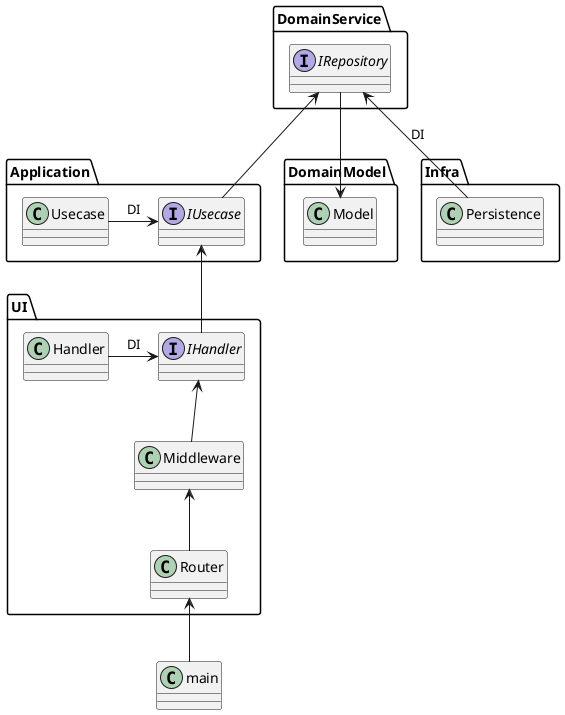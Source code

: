@startuml
package DomainModel {
  class Model
}

package DomainService {
  interface IRepository
}

package Application {
  class Usecase
  interface IUsecase
}

package Infra {
  class Persistence
}
package UI {
  class Router
  class Middleware
  interface IHandler
  class Handler
}
class main

Model <-up- IRepository
IUsecase -up-> IRepository
Persistence -up-> IRepository: DI
Usecase -right-> IUsecase: DI
IHandler -up-> IUsecase
Handler -right-> IHandler: DI
Middleware -up-> IHandler
Router -up-> Middleware
main -up-> Router
@enduml
